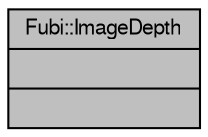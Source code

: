 digraph "Fubi::ImageDepth"
{
  edge [fontname="FreeSans",fontsize="10",labelfontname="FreeSans",labelfontsize="10"];
  node [fontname="FreeSans",fontsize="10",shape=record];
  Node1 [label="{Fubi::ImageDepth\n||}",height=0.2,width=0.4,color="black", fillcolor="grey75", style="filled" fontcolor="black"];
}
